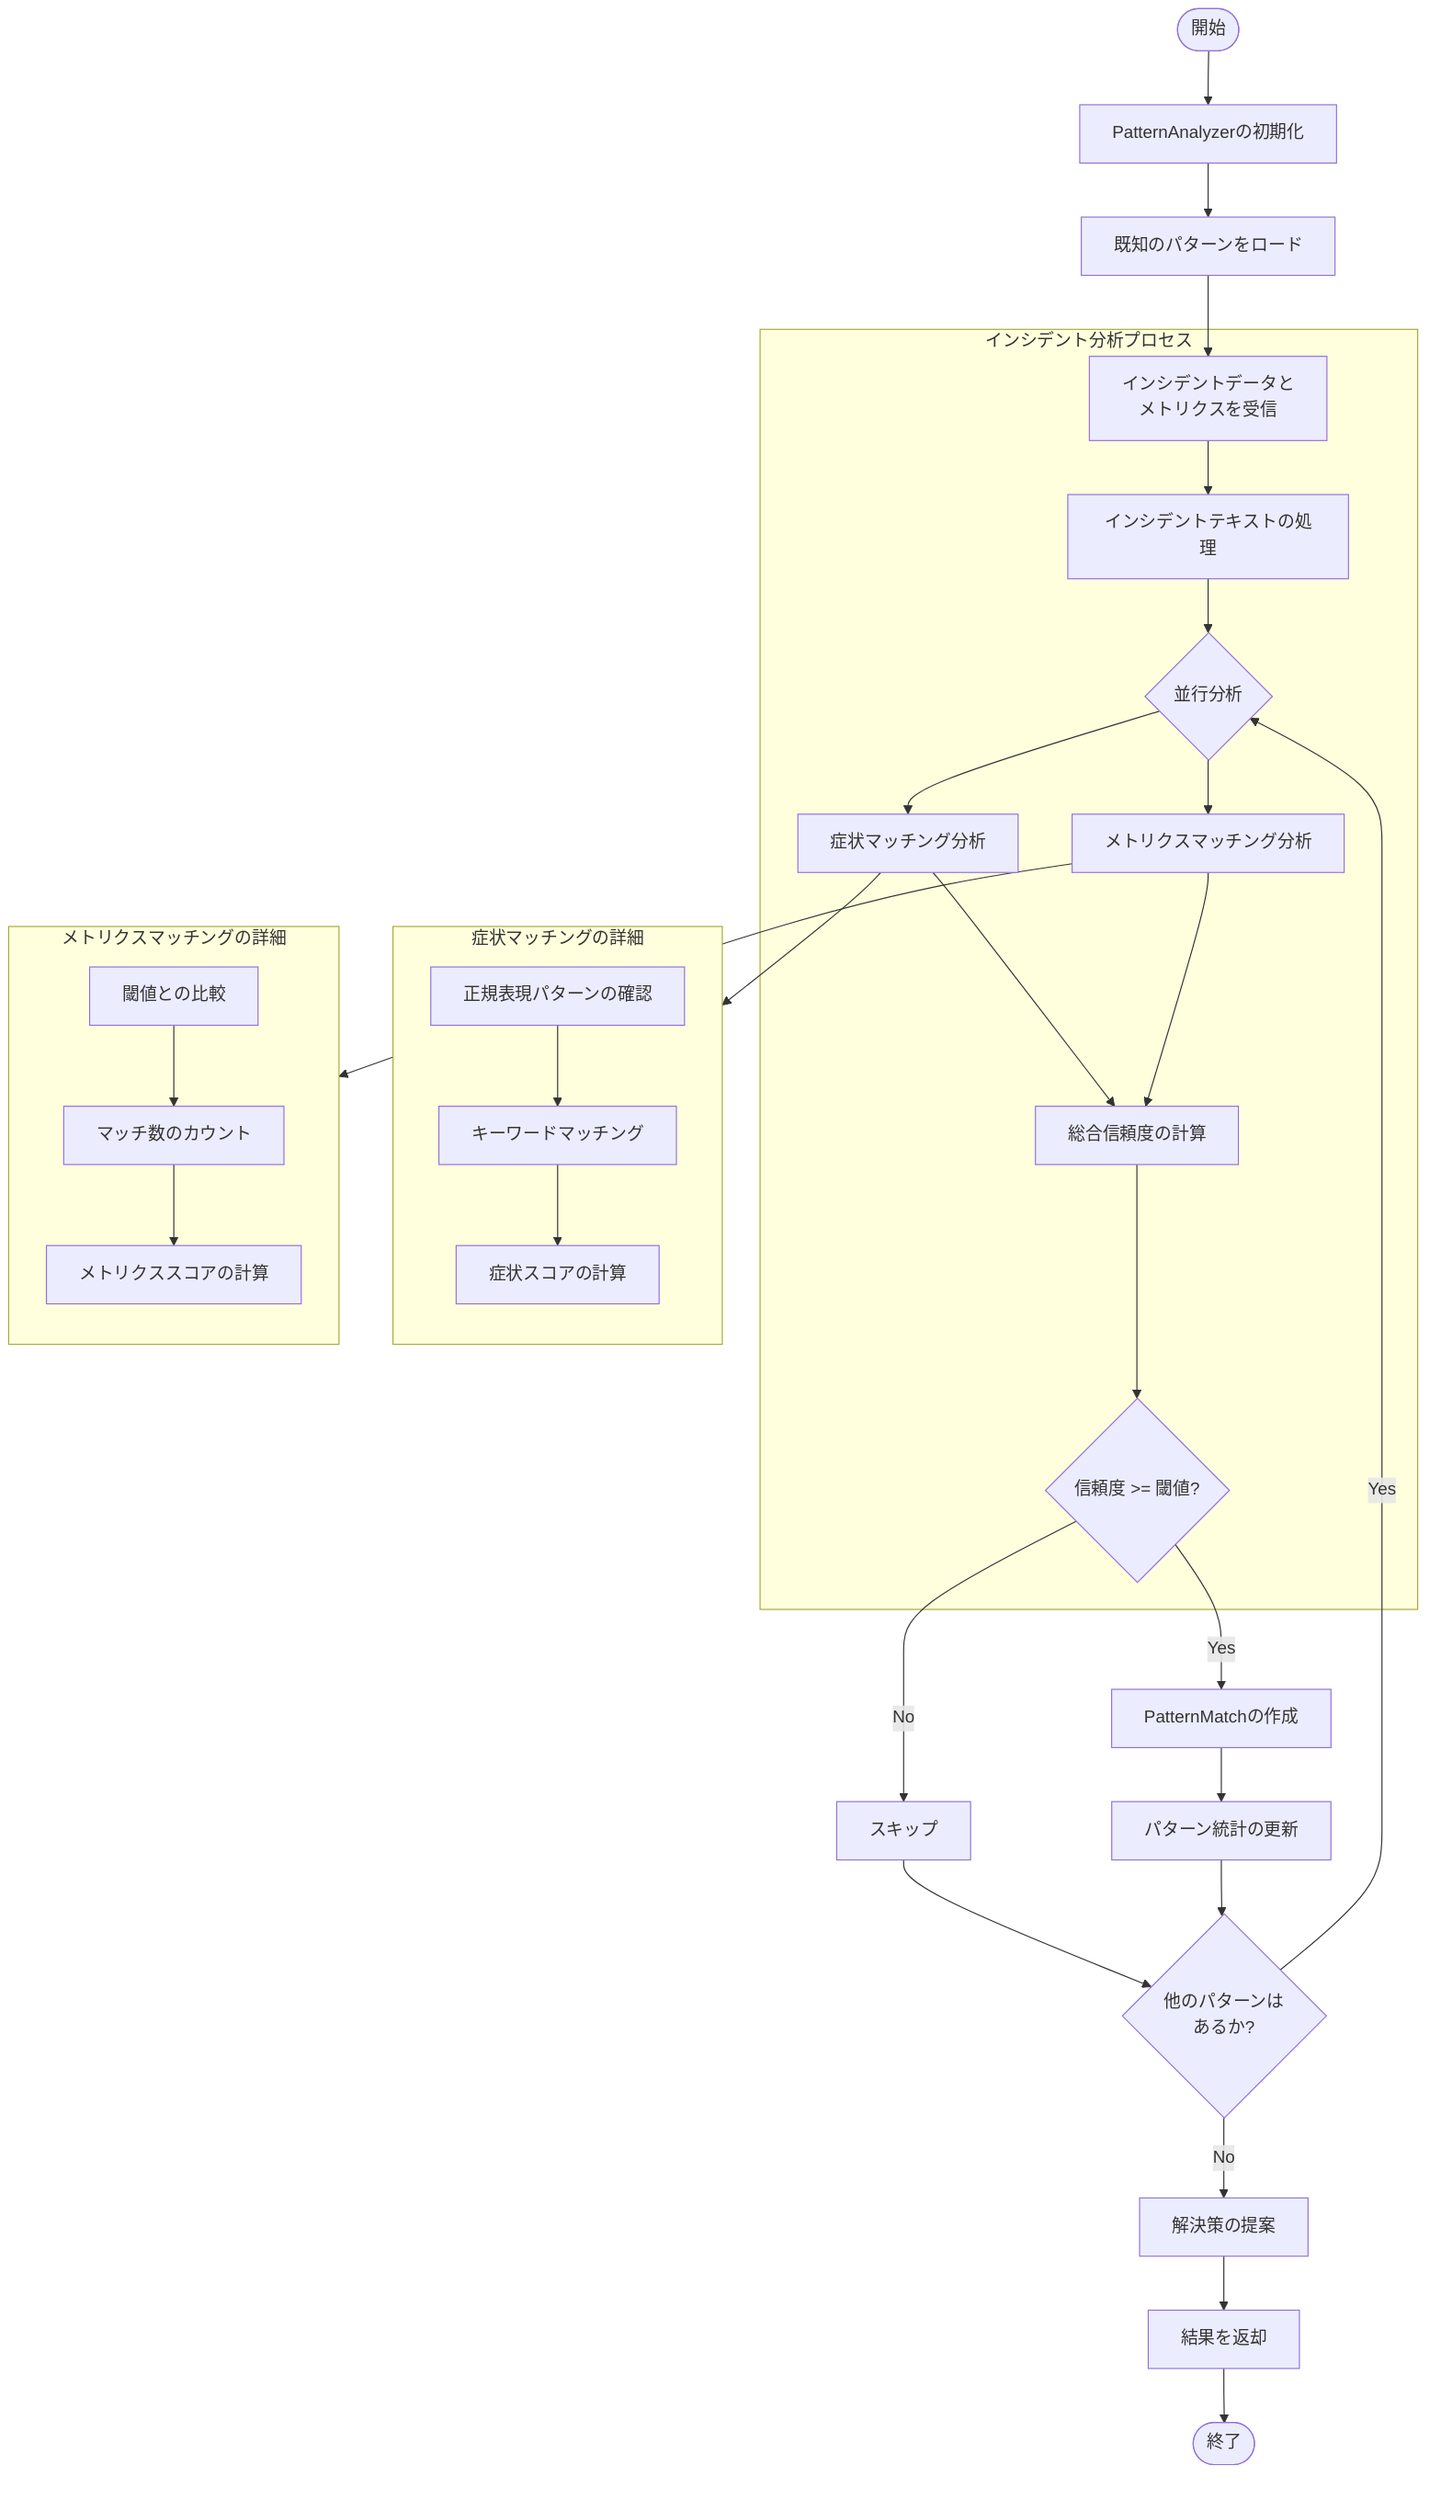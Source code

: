 flowchart TD
    Start([開始]) --> Init[PatternAnalyzerの初期化]
    Init --> LoadPatterns[既知のパターンをロード]
    
    LoadPatterns --> ReceiveIncident[インシデントデータと\nメトリクスを受信]
    
    subgraph Analysis[インシデント分析プロセス]
        ReceiveIncident --> ProcessText[インシデントテキストの処理]
        ProcessText --> ParallelAnalysis{並行分析}
        
        ParallelAnalysis --> SymptomMatch[症状マッチング分析]
        ParallelAnalysis --> MetricMatch[メトリクスマッチング分析]
        
        SymptomMatch --> CalculateConfidence[総合信頼度の計算]
        MetricMatch --> CalculateConfidence
        
        CalculateConfidence --> CheckThreshold{信頼度 >= 閾値?}
    end
    
    CheckThreshold -->|Yes| CreateMatch[PatternMatchの作成]
    CheckThreshold -->|No| Skip[スキップ]
    
    CreateMatch --> UpdateStats[パターン統計の更新]
    Skip --> NextPattern{他のパターンは\nあるか?}
    
    UpdateStats --> NextPattern
    
    NextPattern -->|Yes| ParallelAnalysis
    NextPattern -->|No| GenerateSolutions[解決策の提案]
    
    GenerateSolutions --> ReturnResults[結果を返却]
    
    ReturnResults --> End([終了])
    
    subgraph SymptomMatching[症状マッチングの詳細]
        direction TB
        CheckRegex[正規表現パターンの確認]
        KeywordMatch[キーワードマッチング]
        CalcSymptomScore[症状スコアの計算]
        
        CheckRegex --> KeywordMatch
        KeywordMatch --> CalcSymptomScore
    end
    
    subgraph MetricMatching[メトリクスマッチングの詳細]
        direction TB
        CompareThresholds[閾値との比較]
        CountMatches[マッチ数のカウント]
        CalcMetricScore[メトリクススコアの計算]
        
        CompareThresholds --> CountMatches
        CountMatches --> CalcMetricScore
    end
    
    SymptomMatch --> SymptomMatching
    MetricMatch --> MetricMatching
